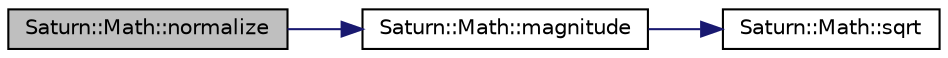 digraph "Saturn::Math::normalize"
{
  edge [fontname="Helvetica",fontsize="10",labelfontname="Helvetica",labelfontsize="10"];
  node [fontname="Helvetica",fontsize="10",shape=record];
  rankdir="LR";
  Node17 [label="Saturn::Math::normalize",height=0.2,width=0.4,color="black", fillcolor="grey75", style="filled", fontcolor="black"];
  Node17 -> Node18 [color="midnightblue",fontsize="10",style="solid",fontname="Helvetica"];
  Node18 [label="Saturn::Math::magnitude",height=0.2,width=0.4,color="black", fillcolor="white", style="filled",URL="$namespace_saturn_1_1_math.html#a49cbe141235991de0c3f8a2988f90304"];
  Node18 -> Node19 [color="midnightblue",fontsize="10",style="solid",fontname="Helvetica"];
  Node19 [label="Saturn::Math::sqrt",height=0.2,width=0.4,color="black", fillcolor="white", style="filled",URL="$namespace_saturn_1_1_math.html#aadd63a3c5022270cc7837d2583cb888d"];
}

